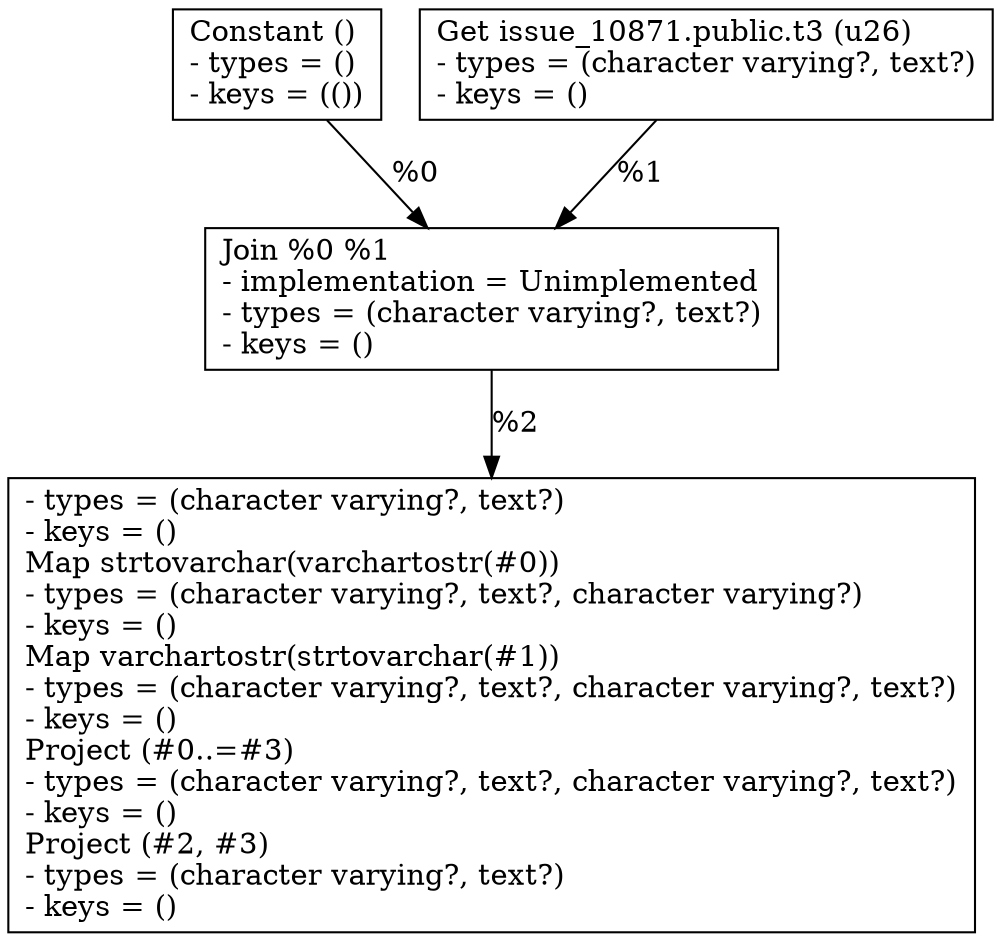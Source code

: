 digraph G {
    node0 [shape = record, label="Constant ()\l- types = ()\l- keys = (())\l"]
    node1 [shape = record, label="Get issue_10871.public.t3 (u26)\l- types = (character varying?, text?)\l- keys = ()\l"]
    node2 [shape = record, label="Join %0 %1\l- implementation = Unimplemented\l- types = (character varying?, text?)\l- keys = ()\l"]
    node3 [shape = record, label="- types = (character varying?, text?)\l- keys = ()\lMap strtovarchar(varchartostr(#0))\l- types = (character varying?, text?, character varying?)\l- keys = ()\lMap varchartostr(strtovarchar(#1))\l- types = (character varying?, text?, character varying?, text?)\l- keys = ()\lProject (#0..=#3)\l- types = (character varying?, text?, character varying?, text?)\l- keys = ()\lProject (#2, #3)\l- types = (character varying?, text?)\l- keys = ()\l"]
    node2 -> node3 [label = "%2\l"]
    node0 -> node2 [label = "%0\l"]
    node1 -> node2 [label = "%1\l"]
}
